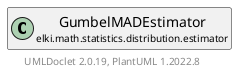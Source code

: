@startuml
    remove .*\.(Instance|Par|Parameterizer|Factory)$
    set namespaceSeparator none
    hide empty fields
    hide empty methods

    class "<size:14>GumbelMADEstimator.Par\n<size:10>elki.math.statistics.distribution.estimator" as elki.math.statistics.distribution.estimator.GumbelMADEstimator.Par [[GumbelMADEstimator.Par.html]] {
        +make(): GumbelMADEstimator
    }

    interface "<size:14>Parameterizer\n<size:10>elki.utilities.optionhandling" as elki.utilities.optionhandling.Parameterizer [[../../../../utilities/optionhandling/Parameterizer.html]] {
        {abstract} +make(): Object
    }
    class "<size:14>GumbelMADEstimator\n<size:10>elki.math.statistics.distribution.estimator" as elki.math.statistics.distribution.estimator.GumbelMADEstimator [[GumbelMADEstimator.html]]

    elki.utilities.optionhandling.Parameterizer <|.. elki.math.statistics.distribution.estimator.GumbelMADEstimator.Par
    elki.math.statistics.distribution.estimator.GumbelMADEstimator +-- elki.math.statistics.distribution.estimator.GumbelMADEstimator.Par

    center footer UMLDoclet 2.0.19, PlantUML 1.2022.8
@enduml
